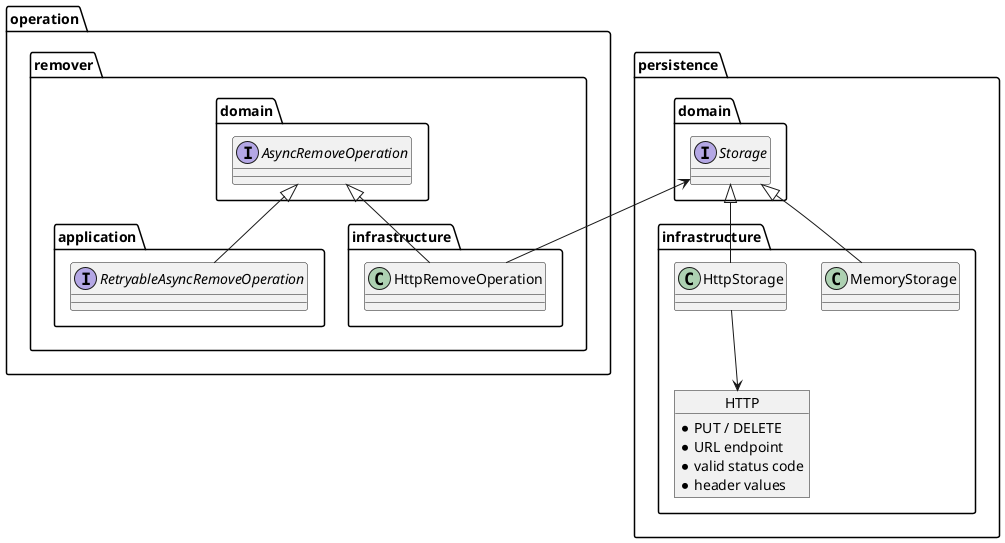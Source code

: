 @startuml

package operation {
  package domain as remover.domain {
    interface AsyncRemoveOperation
  }

  package application as remover.application {
    interface RetryableAsyncRemoveOperation
  }

  package infrastructure as remover.infra {
    class HttpRemoveOperation
  }
}


package persistence {
  package domain as persistence.domain {
    interface Storage
  }
  package infrastructure as persistence.infra {
    class MemoryStorage
    class HttpStorage

    object HTTP {
      * PUT / DELETE
      * URL endpoint
      * valid status code
      * header values
    }
  }
}

MemoryStorage -up-|> Storage
HttpStorage -up-|> Storage
HttpStorage --> HTTP

RetryableAsyncRemoveOperation -up-|> AsyncRemoveOperation
HttpRemoveOperation -up-> Storage
HttpRemoveOperation -up-|> AsyncRemoveOperation

@enduml


@startuml
package persistence {
  package domain as persistence.domain {
    interface Storage
  }
  package infrastructure as persistence.infra {
    class MemoryStorage
    class HttpStorage

    object HTTP {
      * PUT / DELETE
      * URL endpoint
      * valid status code
      * header values
    }
  }
}

MemoryStorage -up-|> Storage
HttpStorage -up-|> Storage
HttpStorage --> HTTP
@enduml



@startuml
package persistence {
  package domain as persistence.domain {
    interface Storage
  }
  package infrastructure as persistence.infra {
    class MemoryStorage
    class HttpStorage

    object HTTP {
      * PUT / DELETE
      * URL endpoint
      * valid status code
      * header values
    }
  }
}

MemoryStorage -up-|> Storage
HttpStorage -up-|> Storage
HttpStorage --> HTTP
@enduml



@startuml
package persistence {
  package domain as persistence.domain {
    interface Storage
  }
  package infrastructure as persistence.infra {
    class MemoryStorage
    class HttpStorage

    object HTTP {
      * PUT / DELETE
      * URL endpoint
      * valid status code
      * header values
    }
  }
}

MemoryStorage -up-|> Storage
HttpStorage -up-|> Storage
HttpStorage --> HTTP
@enduml

